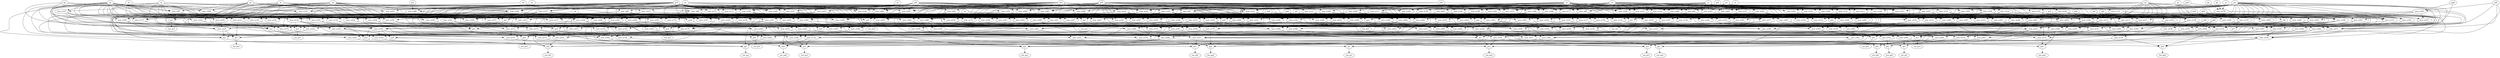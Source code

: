 digraph G {
    "new_n100_" -> "pa1";
    "new_n94_" -> "pa1";
    "new_n93_" -> "pa1";
    "new_n96_" -> "new_n93_";
    "new_n97_" -> "new_n93_";
    "new_n95_" -> "new_n93_";
    "new_n99_" -> "new_n93_";
    "new_n98_" -> "new_n93_";
    "new_n94_" -> "new_n93_";
    "pz" -> "new_n94_";
    "pk" -> "new_n94_";
    "pp" -> "new_n95_";
    "pf" -> "new_n95_";
    "pa" -> "new_n95_";
    "pd0" -> "new_n96_";
    "pt" -> "new_n96_";
    "pe0" -> "new_n96_";
    "pu" -> "new_n96_";
    "pc0" -> "new_n97_";
    "ps" -> "new_n97_";
    "pv" -> "new_n97_";
    "pd0" -> "new_n98_";
    "pe0" -> "new_n98_";
    "pa" -> "new_n98_";
    "ps" -> "new_n99_";
    "pt" -> "new_n99_";
    "pu" -> "new_n99_";
    "pv" -> "new_n99_";
    "new_n101_" -> "new_n100_";
    "new_n102_" -> "new_n100_";
    "pa" -> "new_n100_";
    "pe0" -> "new_n101_";
    "pd0" -> "new_n101_";
    "pu" -> "new_n102_";
    "pv" -> "new_n102_";
    "ps" -> "new_n102_";
    "pt" -> "new_n102_";
    "new_n159_" -> "pb2";
    "new_n118_" -> "pb2";
    "new_n152_" -> "pb2";
    "new_n104_" -> "pb2";
    "ph0" -> "new_n104_";
    "new_n110_" -> "new_n104_";
    "pn0" -> "new_n104_";
    "new_n116_" -> "new_n104_";
    "pf0" -> "new_n104_";
    "new_n105_" -> "new_n104_";
    "pf0" -> "new_n105_";
    "ph0" -> "new_n105_";
    "new_n110_" -> "new_n105_";
    "new_n106_" -> "new_n105_";
    "new_n114_" -> "new_n105_";
    "pn0" -> "new_n105_";
    "pq0" -> "new_n106_";
    "new_n108_" -> "new_n106_";
    "new_n109_" -> "new_n106_";
    "new_n107_" -> "new_n106_";
    "pm0" -> "new_n107_";
    "pp0" -> "new_n107_";
    "ps" -> "new_n108_";
    "pt" -> "new_n108_";
    "pu" -> "new_n108_";
    "pv" -> "new_n108_";
    "pw" -> "new_n108_";
    "pc0" -> "new_n109_";
    "pe0" -> "new_n109_";
    "pj" -> "new_n109_";
    "pd0" -> "new_n109_";
    "new_n111_" -> "new_n110_";
    "new_n112_" -> "new_n110_";
    "new_n113_" -> "new_n110_";
    "pw" -> "new_n110_";
    "pj" -> "new_n110_";
    "ps" -> "new_n111_";
    "pv" -> "new_n111_";
    "pt" -> "new_n112_";
    "pu" -> "new_n112_";
    "pc0" -> "new_n113_";
    "pd0" -> "new_n113_";
    "pe0" -> "new_n113_";
    "new_n108_" -> "new_n114_";
    "new_n115_" -> "new_n114_";
    "pc0" -> "new_n115_";
    "pd0" -> "new_n115_";
    "pe0" -> "new_n115_";
    "new_n117_" -> "new_n116_";
    "new_n107_" -> "new_n116_";
    "pq0" -> "new_n116_";
    "new_n108_" -> "new_n117_";
    "new_n109_" -> "new_n117_";
    "py1" -> "new_n118_";
    "new_n119_" -> "new_n118_";
    "new_n136_" -> "new_n118_";
    "new_n148_" -> "new_n118_";
    "new_n150_" -> "new_n118_";
    "new_n124_" -> "new_n119_";
    "new_n120_" -> "new_n119_";
    "new_n123_" -> "new_n120_";
    "new_n122_" -> "new_n120_";
    "pd" -> "new_n120_";
    "pc" -> "new_n120_";
    "pa" -> "new_n120_";
    "new_n121_" -> "new_n120_";
    "pd0" -> "new_n121_";
    "pc0" -> "new_n121_";
    "pe0" -> "new_n121_";
    "ps" -> "new_n122_";
    "pd0" -> "new_n122_";
    "pt" -> "new_n122_";
    "pv" -> "new_n122_";
    "pu" -> "new_n122_";
    "pe0" -> "new_n122_";
    "ps" -> "new_n123_";
    "pt" -> "new_n123_";
    "pu" -> "new_n123_";
    "pv" -> "new_n123_";
    "new_n125_" -> "new_n124_";
    "new_n126_" -> "new_n124_";
    "pd0" -> "new_n125_";
    "pe0" -> "new_n125_";
    "pc0" -> "new_n125_";
    "pb0" -> "new_n126_";
    "pv" -> "new_n126_";
    "pt" -> "new_n126_";
    "pu" -> "new_n126_";
    "ps" -> "new_n126_";
    "new_n128_" -> "py1";
    "pc0" -> "py1";
    "pa" -> "py1";
    "new_n134_" -> "py1";
    "new_n131_" -> "py1";
    "pl" -> "new_n128_";
    "new_n130_" -> "new_n128_";
    "new_n129_" -> "new_n128_";
    "pd0" -> "new_n128_";
    "pe0" -> "new_n128_";
    "ps" -> "new_n129_";
    "pv" -> "new_n129_";
    "pu" -> "new_n129_";
    "pt" -> "new_n129_";
    "pw" -> "new_n129_";
    "pt" -> "new_n130_";
    "pv" -> "new_n130_";
    "pa0" -> "new_n130_";
    "pu" -> "new_n130_";
    "ps" -> "new_n130_";
    "new_n130_" -> "new_n131_";
    "new_n133_" -> "new_n131_";
    "pl" -> "new_n131_";
    "pc0" -> "new_n131_";
    "pa" -> "new_n131_";
    "new_n132_" -> "new_n131_";
    "pd0" -> "new_n132_";
    "pe0" -> "new_n132_";
    "pu" -> "new_n133_";
    "pv" -> "new_n133_";
    "pt" -> "new_n133_";
    "pa0" -> "new_n133_";
    "ps" -> "new_n133_";
    "new_n121_" -> "new_n134_";
    "new_n133_" -> "new_n134_";
    "pa" -> "new_n134_";
    "pl" -> "new_n134_";
    "new_n126_" -> "new_n134_";
    "new_n135_" -> "new_n134_";
    "pe0" -> "new_n135_";
    "pa" -> "new_n135_";
    "pe" -> "new_n135_";
    "pd0" -> "new_n135_";
    "pc0" -> "new_n135_";
    "new_n126_" -> "new_n136_";
    "new_n115_" -> "new_n136_";
    "new_n147_" -> "new_n136_";
    "new_n137_" -> "new_n136_";
    "new_n140_" -> "new_n136_";
    "new_n143_" -> "new_n136_";
    "pa" -> "new_n137_";
    "new_n138_" -> "new_n137_";
    "new_n126_" -> "new_n137_";
    "new_n121_" -> "new_n137_";
    "new_n139_" -> "new_n137_";
    "pe0" -> "new_n138_";
    "pd0" -> "new_n138_";
    "pc0" -> "new_n138_";
    "ps" -> "new_n139_";
    "pt" -> "new_n139_";
    "pv" -> "new_n139_";
    "new_n142_" -> "new_n140_";
    "new_n125_" -> "new_n140_";
    "new_n94_" -> "new_n140_";
    "pa0" -> "new_n140_";
    "py" -> "new_n140_";
    "new_n141_" -> "new_n140_";
    "pu" -> "new_n141_";
    "pw" -> "new_n141_";
    "pt" -> "new_n141_";
    "pv" -> "new_n141_";
    "ps" -> "new_n141_";
    "pc0" -> "new_n142_";
    "ps" -> "new_n142_";
    "pd0" -> "new_n142_";
    "pt" -> "new_n142_";
    "pe0" -> "new_n142_";
    "pv" -> "new_n142_";
    "new_n146_" -> "new_n143_";
    "new_n145_" -> "new_n143_";
    "pe0" -> "new_n143_";
    "new_n115_" -> "new_n143_";
    "new_n144_" -> "new_n143_";
    "pw" -> "new_n144_";
    "ps" -> "new_n144_";
    "pu" -> "new_n144_";
    "pt" -> "new_n144_";
    "pv" -> "new_n144_";
    "pc0" -> "new_n145_";
    "pt" -> "new_n145_";
    "pd0" -> "new_n145_";
    "ps" -> "new_n145_";
    "pu" -> "new_n145_";
    "pv" -> "new_n145_";
    "pz" -> "new_n146_";
    "pa0" -> "new_n146_";
    "pl" -> "new_n146_";
    "pw" -> "new_n146_";
    "pf" -> "new_n147_";
    "pa" -> "new_n147_";
    "pd" -> "new_n148_";
    "pc" -> "new_n148_";
    "new_n125_" -> "new_n148_";
    "new_n149_" -> "new_n148_";
    "new_n121_" -> "new_n148_";
    "new_n129_" -> "new_n148_";
    "pr" -> "new_n149_";
    "pv" -> "new_n149_";
    "pt" -> "new_n149_";
    "pu" -> "new_n149_";
    "ps" -> "new_n149_";
    "pa0" -> "new_n149_";
    "new_n151_" -> "new_n150_";
    "new_n130_" -> "new_n150_";
    "pr" -> "new_n150_";
    "new_n141_" -> "new_n150_";
    "new_n133_" -> "new_n150_";
    "new_n115_" -> "new_n150_";
    "pc0" -> "new_n151_";
    "pe0" -> "new_n151_";
    "pd0" -> "new_n151_";
    "new_n158_" -> "new_n152_";
    "po0" -> "new_n152_";
    "new_n153_" -> "new_n152_";
    "new_n156_" -> "new_n152_";
    "new_n154_" -> "new_n152_";
    "new_n155_" -> "new_n152_";
    "pn0" -> "new_n153_";
    "pq0" -> "new_n153_";
    "new_n109_" -> "new_n153_";
    "new_n107_" -> "new_n153_";
    "new_n108_" -> "new_n153_";
    "new_n111_" -> "new_n154_";
    "new_n112_" -> "new_n154_";
    "new_n113_" -> "new_n154_";
    "pw" -> "new_n154_";
    "ph0" -> "new_n154_";
    "pj" -> "new_n154_";
    "new_n107_" -> "new_n155_";
    "new_n108_" -> "new_n155_";
    "new_n109_" -> "new_n155_";
    "new_n125_" -> "new_n156_";
    "new_n157_" -> "new_n156_";
    "pt" -> "new_n157_";
    "pu" -> "new_n157_";
    "ps" -> "new_n157_";
    "pv" -> "new_n157_";
    "ps0" -> "new_n158_";
    "pr0" -> "new_n158_";
    "new_n160_" -> "new_n159_";
    "new_n161_" -> "new_n159_";
    "pn0" -> "new_n160_";
    "po0" -> "new_n160_";
    "pq0" -> "new_n160_";
    "new_n107_" -> "new_n160_";
    "new_n108_" -> "new_n160_";
    "new_n109_" -> "new_n160_";
    "pr0" -> "new_n161_";
    "ps0" -> "new_n161_";
    "new_n163_" -> "pc2";
    "new_n178_" -> "pc2";
    "new_n188_" -> "pc2";
    "new_n197_" -> "pc2";
    "new_n203_" -> "pc2";
    "new_n211_" -> "pc2";
    "py1" -> "new_n163_";
    "new_n164_" -> "new_n163_";
    "new_n175_" -> "new_n163_";
    "new_n165_" -> "new_n164_";
    "new_n167_" -> "new_n164_";
    "pi2" -> "new_n164_";
    "new_n171_" -> "new_n164_";
    "new_n172_" -> "new_n164_";
    "new_n174_" -> "new_n164_";
    "new_n166_" -> "new_n165_";
    "new_n122_" -> "new_n165_";
    "pa" -> "new_n165_";
    "pd0" -> "new_n166_";
    "pc" -> "new_n166_";
    "pd" -> "new_n166_";
    "pc0" -> "new_n166_";
    "pe0" -> "new_n166_";
    "new_n97_" -> "new_n167_";
    "new_n95_" -> "new_n167_";
    "new_n96_" -> "new_n167_";
    "new_n99_" -> "new_n167_";
    "new_n98_" -> "new_n167_";
    "new_n168_" -> "new_n167_";
    "pl" -> "new_n168_";
    "pa0" -> "new_n168_";
    "pw" -> "new_n168_";
    "new_n95_" -> "pi2";
    "new_n113_" -> "pi2";
    "new_n170_" -> "pi2";
    "ps" -> "new_n170_";
    "pt" -> "new_n170_";
    "pu" -> "new_n170_";
    "pv" -> "new_n170_";
    "pw" -> "new_n170_";
    "pd" -> "new_n171_";
    "new_n151_" -> "new_n171_";
    "new_n123_" -> "new_n171_";
    "new_n147_" -> "new_n171_";
    "new_n97_" -> "new_n172_";
    "new_n95_" -> "new_n172_";
    "new_n96_" -> "new_n172_";
    "new_n99_" -> "new_n172_";
    "new_n98_" -> "new_n172_";
    "new_n173_" -> "new_n172_";
    "pa0" -> "new_n173_";
    "pl" -> "new_n173_";
    "pf" -> "new_n174_";
    "new_n129_" -> "new_n174_";
    "new_n149_" -> "new_n174_";
    "pc0" -> "new_n174_";
    "pa" -> "new_n174_";
    "new_n101_" -> "new_n174_";
    "new_n94_" -> "new_n175_";
    "pw" -> "new_n175_";
    "new_n100_" -> "new_n175_";
    "new_n93_" -> "new_n175_";
    "new_n176_" -> "new_n175_";
    "pc0" -> "new_n176_";
    "pe0" -> "new_n176_";
    "ps" -> "new_n176_";
    "pd0" -> "new_n176_";
    "new_n177_" -> "new_n176_";
    "pa" -> "new_n176_";
    "pr" -> "new_n177_";
    "pt" -> "new_n177_";
    "pv" -> "new_n177_";
    "pa0" -> "new_n177_";
    "pu" -> "new_n177_";
    "ps" -> "new_n177_";
    "new_n126_" -> "new_n178_";
    "new_n151_" -> "new_n178_";
    "new_n187_" -> "new_n178_";
    "new_n185_" -> "new_n178_";
    "new_n179_" -> "new_n178_";
    "new_n180_" -> "new_n179_";
    "new_n183_" -> "new_n179_";
    "new_n181_" -> "new_n180_";
    "new_n138_" -> "new_n180_";
    "new_n139_" -> "new_n180_";
    "py" -> "new_n180_";
    "pa0" -> "new_n180_";
    "new_n182_" -> "new_n180_";
    "ps" -> "new_n181_";
    "pt" -> "new_n181_";
    "pe0" -> "new_n181_";
    "pd0" -> "new_n181_";
    "pu" -> "new_n181_";
    "pv" -> "new_n181_";
    "pe0" -> "new_n182_";
    "pd0" -> "new_n182_";
    "pt" -> "new_n182_";
    "ps" -> "new_n182_";
    "pu" -> "new_n182_";
    "pv" -> "new_n182_";
    "new_n184_" -> "new_n183_";
    "pe0" -> "new_n183_";
    "new_n145_" -> "new_n183_";
    "new_n151_" -> "new_n183_";
    "new_n144_" -> "new_n183_";
    "pl" -> "new_n184_";
    "pz" -> "new_n184_";
    "pw" -> "new_n184_";
    "pc0" -> "new_n185_";
    "new_n186_" -> "new_n185_";
    "new_n101_" -> "new_n185_";
    "px" -> "new_n185_";
    "pa" -> "new_n185_";
    "ps" -> "new_n186_";
    "pt" -> "new_n186_";
    "pv" -> "new_n186_";
    "pu" -> "new_n186_";
    "pe0" -> "new_n187_";
    "new_n145_" -> "new_n187_";
    "pz" -> "new_n187_";
    "pl" -> "new_n187_";
    "new_n193_" -> "new_n188_";
    "new_n194_" -> "new_n188_";
    "new_n195_" -> "new_n188_";
    "new_n196_" -> "new_n188_";
    "new_n189_" -> "new_n188_";
    "new_n192_" -> "new_n189_";
    "px" -> "new_n189_";
    "new_n132_" -> "new_n189_";
    "new_n122_" -> "new_n189_";
    "py" -> "new_n189_";
    "new_n190_" -> "new_n189_";
    "new_n191_" -> "new_n190_";
    "new_n129_" -> "new_n190_";
    "pc0" -> "new_n190_";
    "pd0" -> "new_n191_";
    "pe0" -> "new_n191_";
    "ps" -> "new_n192_";
    "pt" -> "new_n192_";
    "pu" -> "new_n192_";
    "pv" -> "new_n192_";
    "pd" -> "new_n193_";
    "new_n123_" -> "new_n193_";
    "pa" -> "new_n193_";
    "pc" -> "new_n193_";
    "new_n121_" -> "new_n193_";
    "new_n107_" -> "new_n194_";
    "new_n108_" -> "new_n194_";
    "new_n109_" -> "new_n194_";
    "pn0" -> "new_n194_";
    "pq0" -> "new_n194_";
    "new_n115_" -> "new_n195_";
    "new_n126_" -> "new_n195_";
    "pf" -> "new_n195_";
    "pj" -> "new_n196_";
    "new_n113_" -> "new_n196_";
    "new_n108_" -> "new_n196_";
    "pq1" -> "new_n197_";
    "new_n200_" -> "new_n197_";
    "new_n202_" -> "new_n197_";
    "new_n199_" -> "new_n197_";
    "pe0" -> "pq1";
    "new_n145_" -> "pq1";
    "new_n181_" -> "pq1";
    "pa0" -> "pq1";
    "pc0" -> "new_n199_";
    "new_n177_" -> "new_n199_";
    "pw" -> "new_n199_";
    "new_n94_" -> "new_n199_";
    "new_n102_" -> "new_n199_";
    "new_n132_" -> "new_n199_";
    "pd0" -> "new_n200_";
    "pe0" -> "new_n200_";
    "pd" -> "new_n200_";
    "new_n201_" -> "new_n200_";
    "pv" -> "new_n201_";
    "ps" -> "new_n201_";
    "pt" -> "new_n201_";
    "pu" -> "new_n201_";
    "pb0" -> "new_n201_";
    "new_n132_" -> "new_n202_";
    "new_n201_" -> "new_n202_";
    "new_n204_" -> "new_n203_";
    "new_n205_" -> "new_n203_";
    "new_n209_" -> "new_n203_";
    "new_n210_" -> "new_n203_";
    "new_n206_" -> "new_n203_";
    "new_n208_" -> "new_n203_";
    "pd" -> "new_n204_";
    "pc" -> "new_n204_";
    "new_n129_" -> "new_n204_";
    "new_n121_" -> "new_n204_";
    "new_n98_" -> "new_n205_";
    "new_n99_" -> "new_n205_";
    "py" -> "new_n205_";
    "new_n139_" -> "new_n206_";
    "new_n157_" -> "new_n206_";
    "new_n207_" -> "new_n206_";
    "pc0" -> "new_n206_";
    "new_n132_" -> "new_n206_";
    "pa" -> "new_n206_";
    "ps" -> "new_n207_";
    "pt" -> "new_n207_";
    "pu" -> "new_n207_";
    "pv" -> "new_n207_";
    "new_n138_" -> "new_n208_";
    "pe" -> "new_n208_";
    "new_n123_" -> "new_n208_";
    "new_n166_" -> "new_n208_";
    "new_n121_" -> "new_n208_";
    "new_n126_" -> "new_n208_";
    "new_n121_" -> "new_n209_";
    "new_n186_" -> "new_n209_";
    "pd" -> "new_n209_";
    "new_n122_" -> "new_n209_";
    "new_n166_" -> "new_n209_";
    "pg" -> "new_n209_";
    "new_n149_" -> "new_n210_";
    "new_n113_" -> "new_n210_";
    "new_n217_" -> "new_n211_";
    "new_n215_" -> "new_n211_";
    "new_n212_" -> "new_n211_";
    "new_n122_" -> "new_n212_";
    "new_n214_" -> "new_n212_";
    "new_n213_" -> "new_n212_";
    "new_n132_" -> "new_n212_";
    "pc0" -> "new_n212_";
    "px" -> "new_n212_";
    "pw" -> "new_n213_";
    "pb0" -> "new_n213_";
    "pv" -> "new_n213_";
    "ps" -> "new_n213_";
    "pt" -> "new_n213_";
    "pu" -> "new_n213_";
    "ps" -> "new_n214_";
    "pu" -> "new_n214_";
    "pv" -> "new_n214_";
    "pt" -> "new_n214_";
    "px" -> "new_n215_";
    "pw" -> "new_n215_";
    "new_n113_" -> "new_n215_";
    "new_n111_" -> "new_n215_";
    "new_n216_" -> "new_n215_";
    "pb" -> "new_n215_";
    "pu" -> "new_n216_";
    "pt" -> "new_n216_";
    "new_n132_" -> "new_n217_";
    "new_n214_" -> "new_n217_";
    "pw" -> "new_n217_";
    "new_n193_" -> "pc1";
    "new_n185_" -> "pc1";
    "new_n219_" -> "pc1";
    "pd0" -> "new_n219_";
    "pe0" -> "new_n219_";
    "new_n201_" -> "new_n219_";
    "pa" -> "new_n219_";
    "pd" -> "new_n219_";
    "new_n202_" -> "pa2";
    "new_n219_" -> "pa2";
    "new_n221_" -> "pa2";
    "new_n222_" -> "pa2";
    "new_n191_" -> "new_n221_";
    "new_n126_" -> "new_n221_";
    "pc0" -> "new_n221_";
    "new_n138_" -> "new_n222_";
    "pe" -> "new_n222_";
    "new_n115_" -> "new_n222_";
    "pf" -> "new_n222_";
    "new_n126_" -> "new_n222_";
    "pl" -> "pb1";
    "new_n93_" -> "pb1";
    "new_n224_" -> "pb1";
    "new_n131_" -> "pb1";
    "new_n225_" -> "pb1";
    "new_n165_" -> "new_n224_";
    "new_n167_" -> "new_n224_";
    "pi2" -> "new_n224_";
    "new_n171_" -> "new_n224_";
    "pl" -> "new_n225_";
    "pz" -> "new_n225_";
    "pk" -> "new_n225_";
    "pw" -> "new_n225_";
    "new_n226_" -> "new_n225_";
    "new_n100_" -> "new_n225_";
    "pe" -> "new_n226_";
    "new_n126_" -> "new_n226_";
    "new_n129_" -> "new_n226_";
    "pa" -> "new_n226_";
    "pc0" -> "new_n226_";
    "new_n101_" -> "new_n226_";
    "new_n158_" -> "pe1";
    "new_n160_" -> "pe1";
    "new_n228_" -> "pe1";
    "new_n215_" -> "pe1";
    "new_n236_" -> "pe1";
    "new_n231_" -> "pe1";
    "new_n124_" -> "new_n228_";
    "pq1" -> "new_n228_";
    "new_n150_" -> "new_n228_";
    "new_n180_" -> "new_n228_";
    "new_n183_" -> "new_n228_";
    "new_n229_" -> "new_n228_";
    "pt" -> "new_n229_";
    "new_n230_" -> "new_n229_";
    "new_n138_" -> "new_n229_";
    "new_n201_" -> "new_n229_";
    "new_n132_" -> "new_n229_";
    "ps" -> "new_n230_";
    "pv" -> "new_n230_";
    "new_n232_" -> "new_n231_";
    "new_n233_" -> "new_n231_";
    "new_n143_" -> "new_n231_";
    "new_n234_" -> "new_n231_";
    "pz" -> "new_n232_";
    "pa0" -> "new_n232_";
    "pe0" -> "new_n232_";
    "new_n145_" -> "new_n232_";
    "pl" -> "new_n232_";
    "new_n99_" -> "new_n233_";
    "new_n191_" -> "new_n233_";
    "pt" -> "new_n234_";
    "new_n235_" -> "new_n234_";
    "pc0" -> "new_n234_";
    "pe0" -> "new_n234_";
    "new_n111_" -> "new_n234_";
    "pd0" -> "new_n234_";
    "px" -> "new_n235_";
    "pw" -> "new_n235_";
    "pu" -> "new_n235_";
    "pt" -> "new_n235_";
    "pd" -> "new_n236_";
    "new_n201_" -> "new_n236_";
    "new_n149_" -> "new_n236_";
    "pc0" -> "new_n236_";
    "pe0" -> "new_n236_";
    "pd0" -> "new_n236_";
    "pa0" -> "pf2";
    "new_n253_" -> "pf2";
    "pa" -> "pf2";
    "new_n238_" -> "pf2";
    "new_n242_" -> "pf2";
    "new_n248_" -> "pf2";
    "pd" -> "new_n238_";
    "new_n123_" -> "new_n238_";
    "new_n151_" -> "new_n238_";
    "new_n241_" -> "new_n238_";
    "new_n239_" -> "new_n238_";
    "pf" -> "new_n238_";
    "new_n96_" -> "new_n239_";
    "new_n97_" -> "new_n239_";
    "new_n240_" -> "new_n239_";
    "pp" -> "new_n239_";
    "new_n132_" -> "new_n240_";
    "new_n111_" -> "new_n240_";
    "pu" -> "new_n240_";
    "pw" -> "new_n240_";
    "new_n115_" -> "new_n241_";
    "new_n126_" -> "new_n241_";
    "new_n101_" -> "new_n241_";
    "new_n129_" -> "new_n241_";
    "pd" -> "new_n242_";
    "pc" -> "new_n242_";
    "new_n122_" -> "new_n242_";
    "new_n247_" -> "new_n242_";
    "new_n243_" -> "new_n242_";
    "pc0" -> "new_n242_";
    "new_n123_" -> "new_n243_";
    "new_n166_" -> "new_n243_";
    "new_n246_" -> "new_n243_";
    "new_n244_" -> "new_n243_";
    "new_n245_" -> "new_n243_";
    "pc0" -> "new_n244_";
    "new_n186_" -> "new_n244_";
    "new_n101_" -> "new_n244_";
    "px" -> "new_n244_";
    "pd0" -> "new_n245_";
    "new_n201_" -> "new_n245_";
    "pd" -> "new_n245_";
    "new_n96_" -> "new_n246_";
    "new_n111_" -> "new_n246_";
    "pw" -> "new_n246_";
    "pz" -> "new_n246_";
    "new_n101_" -> "new_n246_";
    "new_n102_" -> "new_n246_";
    "new_n129_" -> "new_n247_";
    "new_n101_" -> "new_n247_";
    "new_n132_" -> "new_n247_";
    "new_n139_" -> "new_n247_";
    "new_n135_" -> "new_n248_";
    "new_n126_" -> "new_n248_";
    "new_n252_" -> "new_n248_";
    "new_n249_" -> "new_n248_";
    "pc0" -> "new_n249_";
    "pa" -> "new_n249_";
    "new_n132_" -> "new_n249_";
    "new_n157_" -> "new_n249_";
    "pu0" -> "new_n249_";
    "new_n251_" -> "pu0";
    "new_n111_" -> "pu0";
    "new_n207_" -> "pu0";
    "pa" -> "pu0";
    "py" -> "pu0";
    "new_n132_" -> "pu0";
    "pt" -> "new_n251_";
    "pu" -> "new_n251_";
    "new_n113_" -> "new_n252_";
    "new_n101_" -> "new_n252_";
    "ps" -> "new_n252_";
    "pb" -> "new_n252_";
    "pv" -> "new_n252_";
    "new_n235_" -> "new_n252_";
    "new_n151_" -> "new_n253_";
    "new_n121_" -> "new_n253_";
    "new_n102_" -> "new_n253_";
    "new_n254_" -> "new_n253_";
    "new_n255_" -> "new_n254_";
    "new_n151_" -> "new_n254_";
    "new_n132_" -> "new_n254_";
    "pv" -> "new_n254_";
    "ps" -> "new_n254_";
    "new_n251_" -> "new_n254_";
    "pc0" -> "new_n255_";
    "pl" -> "new_n255_";
    "new_n159_" -> "pd1";
    "new_n267_" -> "pd1";
    "new_n257_" -> "pd1";
    "new_n228_" -> "pd1";
    "new_n266_" -> "new_n257_";
    "new_n233_" -> "new_n257_";
    "pa0" -> "new_n257_";
    "new_n258_" -> "new_n257_";
    "new_n264_" -> "new_n257_";
    "new_n105_" -> "new_n257_";
    "new_n259_" -> "new_n258_";
    "new_n260_" -> "new_n258_";
    "new_n262_" -> "new_n258_";
    "new_n101_" -> "new_n259_";
    "new_n230_" -> "new_n259_";
    "new_n235_" -> "new_n259_";
    "pb" -> "new_n259_";
    "pa0" -> "new_n260_";
    "new_n130_" -> "new_n260_";
    "new_n261_" -> "new_n260_";
    "new_n102_" -> "new_n260_";
    "new_n138_" -> "new_n260_";
    "pz" -> "new_n261_";
    "pw" -> "new_n261_";
    "pd0" -> "new_n261_";
    "pe0" -> "new_n261_";
    "pe0" -> "new_n262_";
    "new_n145_" -> "new_n262_";
    "pz" -> "new_n262_";
    "pl" -> "new_n262_";
    "new_n177_" -> "new_n262_";
    "new_n263_" -> "new_n262_";
    "pc0" -> "new_n263_";
    "ps" -> "new_n263_";
    "pd0" -> "new_n263_";
    "pe0" -> "new_n263_";
    "pp0" -> "new_n264_";
    "pm0" -> "new_n264_";
    "new_n117_" -> "new_n264_";
    "new_n221_" -> "new_n264_";
    "new_n190_" -> "new_n264_";
    "new_n265_" -> "new_n264_";
    "new_n111_" -> "new_n265_";
    "new_n216_" -> "new_n265_";
    "new_n113_" -> "new_n265_";
    "px" -> "new_n265_";
    "pb" -> "new_n265_";
    "new_n145_" -> "new_n266_";
    "pe0" -> "new_n266_";
    "pm0" -> "new_n267_";
    "new_n117_" -> "new_n267_";
    "new_n196_" -> "new_n267_";
    "new_n268_" -> "new_n267_";
    "new_n116_" -> "new_n267_";
    "new_n111_" -> "new_n268_";
    "new_n216_" -> "new_n268_";
    "new_n113_" -> "new_n268_";
    "pw" -> "new_n268_";
    "pb" -> "new_n268_";
    "pq1" -> "pg2";
    "new_n179_" -> "pg2";
    "new_n258_" -> "pg2";
    "new_n270_" -> "pg2";
    "new_n229_" -> "pg2";
    "pc0" -> "new_n270_";
    "new_n129_" -> "new_n270_";
    "new_n101_" -> "new_n270_";
    "pf" -> "new_n270_";
    "new_n271_" -> "new_n270_";
    "pd" -> "new_n271_";
    "new_n121_" -> "new_n271_";
    "pc" -> "new_n271_";
    "new_n129_" -> "new_n271_";
    "new_n272_" -> "new_n271_";
    "new_n215_" -> "new_n271_";
    "new_n138_" -> "new_n272_";
    "new_n126_" -> "new_n272_";
    "pe" -> "new_n272_";
    "new_n186_" -> "new_n272_";
    "new_n115_" -> "new_n272_";
    "px1" -> "pd2";
    "new_n274_" -> "pd2";
    "new_n178_" -> "pd2";
    "new_n280_" -> "pd2";
    "new_n281_" -> "pd2";
    "new_n275_" -> "new_n274_";
    "new_n276_" -> "new_n274_";
    "new_n174_" -> "new_n274_";
    "new_n236_" -> "new_n274_";
    "pl" -> "new_n275_";
    "pz" -> "new_n275_";
    "new_n266_" -> "new_n275_";
    "new_n171_" -> "new_n275_";
    "new_n219_" -> "new_n275_";
    "new_n278_" -> "new_n276_";
    "new_n277_" -> "new_n276_";
    "pq1" -> "new_n276_";
    "new_n156_" -> "new_n276_";
    "new_n124_" -> "new_n276_";
    "new_n251_" -> "new_n277_";
    "pc0" -> "new_n277_";
    "ps" -> "new_n277_";
    "pv" -> "new_n277_";
    "ph" -> "new_n278_";
    "pi" -> "new_n278_";
    "pq" -> "new_n278_";
    "new_n100_" -> "px1";
    "new_n94_" -> "px1";
    "pl" -> "px1";
    "new_n176_" -> "px1";
    "new_n225_" -> "px1";
    "po0" -> "new_n280_";
    "new_n153_" -> "new_n280_";
    "new_n154_" -> "new_n280_";
    "pf" -> "new_n281_";
    "pp" -> "new_n281_";
    "new_n282_" -> "new_n281_";
    "new_n194_" -> "new_n281_";
    "new_n283_" -> "new_n281_";
    "new_n140_" -> "new_n281_";
    "new_n113_" -> "new_n282_";
    "new_n170_" -> "new_n282_";
    "new_n96_" -> "new_n282_";
    "new_n97_" -> "new_n282_";
    "new_n278_" -> "new_n283_";
    "new_n125_" -> "new_n283_";
    "new_n170_" -> "new_n283_";
    "new_n286_" -> "new_n283_";
    "new_n285_" -> "new_n283_";
    "new_n284_" -> "new_n283_";
    "pb0" -> "new_n284_";
    "pc0" -> "new_n284_";
    "pd0" -> "new_n284_";
    "pe0" -> "new_n284_";
    "po" -> "new_n284_";
    "px" -> "new_n285_";
    "pn" -> "new_n285_";
    "pt" -> "new_n285_";
    "ps" -> "new_n285_";
    "pu" -> "new_n285_";
    "pv" -> "new_n285_";
    "pm" -> "new_n286_";
    "pn" -> "new_n286_";
    "pv" -> "new_n286_";
    "new_n221_" -> "pg1";
    "new_n294_" -> "pg1";
    "new_n297_" -> "pg1";
    "new_n211_" -> "pg1";
    "new_n295_" -> "pg1";
    "new_n288_" -> "pg1";
    "new_n116_" -> "new_n288_";
    "new_n210_" -> "new_n288_";
    "new_n289_" -> "new_n288_";
    "new_n290_" -> "new_n288_";
    "new_n148_" -> "new_n288_";
    "new_n105_" -> "new_n288_";
    "new_n161_" -> "new_n289_";
    "new_n160_" -> "new_n289_";
    "new_n259_" -> "new_n289_";
    "new_n190_" -> "new_n289_";
    "new_n262_" -> "new_n289_";
    "new_n260_" -> "new_n289_";
    "new_n200_" -> "new_n290_";
    "new_n291_" -> "new_n290_";
    "new_n292_" -> "new_n290_";
    "new_n293_" -> "new_n290_";
    "new_n199_" -> "new_n290_";
    "px" -> "new_n291_";
    "pa0" -> "new_n291_";
    "new_n113_" -> "new_n291_";
    "pt" -> "new_n291_";
    "pu" -> "new_n291_";
    "new_n230_" -> "new_n291_";
    "pv" -> "new_n292_";
    "ps" -> "new_n292_";
    "pe0" -> "new_n292_";
    "new_n251_" -> "new_n292_";
    "pw" -> "new_n292_";
    "pb0" -> "new_n293_";
    "pc0" -> "new_n293_";
    "pd0" -> "new_n293_";
    "pe0" -> "new_n293_";
    "po" -> "new_n293_";
    "new_n284_" -> "new_n294_";
    "pv" -> "new_n294_";
    "pn" -> "new_n294_";
    "pa0" -> "new_n295_";
    "new_n191_" -> "new_n295_";
    "new_n207_" -> "new_n295_";
    "new_n94_" -> "new_n295_";
    "new_n296_" -> "new_n295_";
    "pu" -> "new_n296_";
    "pt" -> "new_n296_";
    "pe0" -> "new_n296_";
    "ps" -> "new_n296_";
    "pv" -> "new_n296_";
    "pv" -> "new_n297_";
    "ps" -> "new_n297_";
    "pe0" -> "new_n297_";
    "new_n251_" -> "new_n297_";
    "px" -> "new_n297_";
    "pf1" -> "pe2";
    "pz0" -> "pe2";
    "new_n104_" -> "pe2";
    "new_n299_" -> "pe2";
    "new_n325_" -> "pe2";
    "new_n334_" -> "pe2";
    "new_n152_" -> "new_n299_";
    "new_n211_" -> "new_n299_";
    "new_n300_" -> "new_n299_";
    "new_n305_" -> "new_n299_";
    "new_n314_" -> "new_n299_";
    "new_n316_" -> "new_n299_";
    "pi0" -> "new_n300_";
    "pj0" -> "new_n300_";
    "pk0" -> "new_n300_";
    "pl0" -> "new_n300_";
    "new_n301_" -> "new_n300_";
    "new_n304_" -> "new_n300_";
    "ph0" -> "new_n301_";
    "new_n302_" -> "new_n301_";
    "new_n303_" -> "new_n301_";
    "new_n192_" -> "new_n301_";
    "pf0" -> "new_n302_";
    "pg0" -> "new_n302_";
    "pe0" -> "new_n303_";
    "pd0" -> "new_n303_";
    "px" -> "new_n303_";
    "new_n157_" -> "new_n304_";
    "new_n121_" -> "new_n304_";
    "new_n313_" -> "new_n305_";
    "new_n307_" -> "new_n305_";
    "new_n310_" -> "new_n305_";
    "new_n306_" -> "new_n305_";
    "new_n312_" -> "new_n305_";
    "new_n311_" -> "new_n305_";
    "pv" -> "new_n306_";
    "new_n112_" -> "new_n306_";
    "ps" -> "new_n306_";
    "pe0" -> "new_n306_";
    "new_n94_" -> "new_n306_";
    "new_n308_" -> "new_n307_";
    "new_n97_" -> "new_n307_";
    "new_n96_" -> "new_n307_";
    "new_n142_" -> "new_n307_";
    "new_n99_" -> "new_n307_";
    "new_n309_" -> "new_n307_";
    "pa" -> "new_n308_";
    "pp" -> "new_n308_";
    "pf" -> "new_n308_";
    "pu" -> "new_n309_";
    "pt" -> "new_n309_";
    "pv" -> "new_n309_";
    "ps" -> "new_n309_";
    "pe0" -> "new_n309_";
    "new_n192_" -> "new_n310_";
    "new_n302_" -> "new_n310_";
    "new_n303_" -> "new_n310_";
    "ph0" -> "new_n310_";
    "pc0" -> "new_n311_";
    "pe0" -> "new_n311_";
    "pw" -> "new_n311_";
    "new_n303_" -> "new_n311_";
    "new_n302_" -> "new_n311_";
    "new_n192_" -> "new_n311_";
    "new_n101_" -> "new_n312_";
    "new_n186_" -> "new_n312_";
    "py" -> "new_n312_";
    "pw" -> "new_n312_";
    "new_n296_" -> "new_n312_";
    "pk" -> "new_n313_";
    "pz" -> "new_n313_";
    "pd" -> "new_n314_";
    "pc" -> "new_n314_";
    "new_n121_" -> "new_n314_";
    "new_n129_" -> "new_n314_";
    "new_n315_" -> "new_n314_";
    "pg" -> "new_n314_";
    "new_n121_" -> "new_n315_";
    "new_n186_" -> "new_n315_";
    "pd" -> "new_n315_";
    "new_n122_" -> "new_n315_";
    "new_n166_" -> "new_n315_";
    "new_n297_" -> "new_n316_";
    "pk2" -> "new_n316_";
    "new_n318_" -> "new_n316_";
    "new_n319_" -> "new_n316_";
    "py" -> "pk2";
    "pw" -> "pk2";
    "new_n122_" -> "pk2";
    "new_n192_" -> "new_n318_";
    "px" -> "new_n318_";
    "new_n102_" -> "new_n318_";
    "new_n313_" -> "new_n318_";
    "new_n132_" -> "new_n318_";
    "new_n126_" -> "new_n319_";
    "new_n201_" -> "new_n319_";
    "new_n151_" -> "new_n319_";
    "new_n196_" -> "pf1";
    "new_n231_" -> "pf1";
    "new_n289_" -> "pf1";
    "new_n321_" -> "pf1";
    "new_n322_" -> "pf1";
    "new_n228_" -> "pf1";
    "pr0" -> "new_n321_";
    "ps0" -> "new_n321_";
    "new_n160_" -> "new_n321_";
    "new_n295_" -> "new_n321_";
    "new_n221_" -> "new_n322_";
    "new_n236_" -> "new_n322_";
    "py1" -> "pz0";
    "new_n164_" -> "pz0";
    "new_n175_" -> "pz0";
    "new_n324_" -> "pz0";
    "new_n126_" -> "new_n324_";
    "new_n115_" -> "new_n324_";
    "new_n147_" -> "new_n324_";
    "new_n193_" -> "new_n324_";
    "new_n185_" -> "new_n324_";
    "new_n219_" -> "new_n324_";
    "ph2" -> "new_n325_";
    "new_n281_" -> "new_n325_";
    "new_n329_" -> "new_n325_";
    "new_n195_" -> "ph2";
    "new_n327_" -> "ph2";
    "new_n328_" -> "ph2";
    "new_n313_" -> "new_n327_";
    "new_n97_" -> "new_n327_";
    "new_n96_" -> "new_n327_";
    "new_n170_" -> "new_n327_";
    "new_n113_" -> "new_n327_";
    "pf" -> "new_n327_";
    "pd" -> "new_n328_";
    "new_n129_" -> "new_n328_";
    "pf" -> "new_n328_";
    "new_n123_" -> "new_n328_";
    "pc0" -> "new_n328_";
    "new_n101_" -> "new_n328_";
    "pk0" -> "new_n329_";
    "pl0" -> "new_n329_";
    "new_n330_" -> "new_n329_";
    "new_n333_" -> "new_n329_";
    "new_n170_" -> "new_n329_";
    "new_n331_" -> "new_n329_";
    "ph0" -> "new_n330_";
    "pi0" -> "new_n330_";
    "pj0" -> "new_n330_";
    "new_n192_" -> "new_n330_";
    "new_n302_" -> "new_n330_";
    "new_n303_" -> "new_n330_";
    "pa0" -> "new_n331_";
    "new_n122_" -> "new_n331_";
    "new_n332_" -> "new_n331_";
    "pt" -> "new_n332_";
    "pu" -> "new_n332_";
    "pv" -> "new_n332_";
    "ps" -> "new_n332_";
    "pe0" -> "new_n332_";
    "pw" -> "new_n332_";
    "new_n125_" -> "new_n333_";
    "new_n278_" -> "new_n333_";
    "pe0" -> "new_n334_";
    "pa0" -> "new_n334_";
    "new_n207_" -> "new_n334_";
    "new_n277_" -> "new_n334_";
    "new_n335_" -> "new_n334_";
    "new_n203_" -> "new_n334_";
    "new_n291_" -> "new_n335_";
    "new_n292_" -> "new_n335_";
    "new_n293_" -> "new_n335_";
    "new_n199_" -> "new_n335_";
    "new_n346_" -> "pi1";
    "new_n344_" -> "pi1";
    "new_n258_" -> "pi1";
    "new_n337_" -> "pi1";
    "new_n314_" -> "pi1";
    "new_n347_" -> "pi1";
    "new_n339_" -> "new_n337_";
    "new_n338_" -> "new_n337_";
    "new_n189_" -> "new_n337_";
    "new_n340_" -> "new_n337_";
    "new_n342_" -> "new_n337_";
    "new_n343_" -> "new_n337_";
    "new_n150_" -> "new_n338_";
    "new_n180_" -> "new_n338_";
    "new_n183_" -> "new_n338_";
    "pk0" -> "new_n339_";
    "new_n330_" -> "new_n339_";
    "pl0" -> "new_n339_";
    "new_n158_" -> "new_n340_";
    "new_n160_" -> "new_n340_";
    "new_n217_" -> "new_n340_";
    "new_n341_" -> "new_n340_";
    "new_n215_" -> "new_n340_";
    "new_n192_" -> "new_n341_";
    "pw" -> "new_n341_";
    "new_n149_" -> "new_n341_";
    "pd0" -> "new_n341_";
    "pc0" -> "new_n341_";
    "pe0" -> "new_n341_";
    "new_n294_" -> "new_n342_";
    "new_n293_" -> "new_n342_";
    "pt" -> "new_n343_";
    "new_n230_" -> "new_n343_";
    "new_n138_" -> "new_n343_";
    "new_n201_" -> "new_n343_";
    "new_n151_" -> "new_n343_";
    "pa2" -> "new_n344_";
    "pq1" -> "new_n344_";
    "new_n345_" -> "new_n344_";
    "new_n119_" -> "new_n344_";
    "new_n328_" -> "new_n344_";
    "pc0" -> "new_n345_";
    "new_n157_" -> "new_n345_";
    "new_n98_" -> "new_n345_";
    "pi0" -> "new_n346_";
    "new_n301_" -> "new_n346_";
    "pj0" -> "new_n346_";
    "new_n301_" -> "new_n347_";
    "pi0" -> "new_n347_";
    "new_n348_" -> "new_n347_";
    "new_n302_" -> "new_n347_";
    "new_n156_" -> "new_n347_";
    "new_n192_" -> "new_n348_";
    "new_n303_" -> "new_n348_";
    "new_n257_" -> "ph1";
    "new_n280_" -> "ph1";
    "new_n350_" -> "ph1";
    "new_n148_" -> "ph1";
    "pc0" -> "new_n350_";
    "new_n139_" -> "new_n350_";
    "new_n191_" -> "new_n350_";
    "new_n200_" -> "new_n350_";
    "new_n351_" -> "new_n350_";
    "new_n296_" -> "new_n351_";
    "pa0" -> "new_n351_";
    "new_n115_" -> "new_n351_";
    "new_n170_" -> "new_n351_";
    "new_n337_" -> "pk1";
    "new_n353_" -> "pk1";
    "new_n321_" -> "pk1";
    "new_n355_" -> "new_n353_";
    "new_n231_" -> "new_n353_";
    "new_n354_" -> "new_n353_";
    "new_n280_" -> "new_n353_";
    "new_n356_" -> "new_n353_";
    "new_n359_" -> "new_n353_";
    "new_n260_" -> "new_n354_";
    "new_n262_" -> "new_n354_";
    "new_n330_" -> "new_n355_";
    "pk0" -> "new_n355_";
    "pa0" -> "new_n356_";
    "new_n181_" -> "new_n356_";
    "new_n202_" -> "new_n356_";
    "new_n221_" -> "new_n356_";
    "new_n357_" -> "new_n356_";
    "new_n157_" -> "new_n357_";
    "new_n121_" -> "new_n357_";
    "new_n151_" -> "new_n357_";
    "new_n126_" -> "new_n357_";
    "new_n358_" -> "new_n357_";
    "pt" -> "new_n358_";
    "pv" -> "new_n358_";
    "pu" -> "new_n358_";
    "pe0" -> "new_n358_";
    "ps" -> "new_n358_";
    "pw" -> "new_n358_";
    "new_n360_" -> "new_n359_";
    "new_n361_" -> "new_n359_";
    "px" -> "new_n359_";
    "new_n148_" -> "new_n359_";
    "new_n113_" -> "new_n360_";
    "new_n230_" -> "new_n360_";
    "pt" -> "new_n360_";
    "pu" -> "new_n360_";
    "pv" -> "new_n361_";
    "ps" -> "new_n361_";
    "pe0" -> "new_n361_";
    "new_n251_" -> "new_n361_";
    "pu1" -> "pj1";
    "new_n221_" -> "pj1";
    "new_n294_" -> "pj1";
    "new_n288_" -> "pj1";
    "new_n364_" -> "pj1";
    "new_n219_" -> "pu1";
    "new_n120_" -> "pu1";
    "new_n314_" -> "pu1";
    "new_n222_" -> "pu1";
    "new_n328_" -> "pu1";
    "pq1" -> "new_n364_";
    "new_n366_" -> "new_n364_";
    "new_n365_" -> "new_n364_";
    "new_n319_" -> "new_n364_";
    "new_n126_" -> "new_n365_";
    "new_n113_" -> "new_n365_";
    "new_n155_" -> "new_n365_";
    "new_n196_" -> "new_n365_";
    "py" -> "new_n366_";
    "new_n186_" -> "new_n366_";
    "new_n101_" -> "new_n366_";
    "pl2" -> "new_n366_";
    "new_n124_" -> "new_n366_";
    "new_n122_" -> "pl2";
    "pw" -> "pl2";
    "new_n369_" -> "pm1";
    "new_n370_" -> "pm1";
    "new_n340_" -> "pm1";
    "new_n338_" -> "new_n369_";
    "new_n343_" -> "new_n369_";
    "new_n346_" -> "new_n370_";
    "new_n197_" -> "new_n370_";
    "new_n359_" -> "new_n370_";
    "new_n366_" -> "new_n370_";
    "new_n371_" -> "new_n370_";
    "new_n212_" -> "new_n370_";
    "pg0" -> "new_n371_";
    "ph0" -> "new_n371_";
    "pf0" -> "new_n371_";
    "new_n348_" -> "new_n371_";
    "new_n372_" -> "new_n371_";
    "new_n345_" -> "new_n371_";
    "new_n101_" -> "new_n372_";
    "new_n216_" -> "new_n372_";
    "new_n230_" -> "new_n372_";
    "px" -> "new_n372_";
    "pb" -> "new_n372_";
    "new_n369_" -> "pl1";
    "new_n374_" -> "pl1";
    "new_n211_" -> "pl1";
    "new_n290_" -> "pl1";
    "new_n300_" -> "pl1";
    "py" -> "new_n374_";
    "new_n122_" -> "new_n374_";
    "new_n345_" -> "new_n374_";
    "new_n375_" -> "new_n374_";
    "new_n202_" -> "new_n375_";
    "new_n259_" -> "new_n375_";
    "new_n294_" -> "new_n375_";
    "new_n306_" -> "new_n375_";
    "new_n130_" -> "po1";
    "new_n138_" -> "po1";
    "new_n177_" -> "pn1";
    "new_n263_" -> "pn1";
    "new_n288_" -> "pp1";
    "new_n299_" -> "pp1";
    "new_n379_" -> "pp1";
    "new_n344_" -> "pp1";
    "new_n338_" -> "pp1";
    "new_n196_" -> "new_n379_";
    "new_n321_" -> "new_n379_";
    "new_n231_" -> "new_n379_";
    "new_n313_" -> "ps1";
    "new_n307_" -> "ps1";
    "new_n306_" -> "ps1";
    "new_n381_" -> "ps1";
    "new_n212_" -> "ps1";
    "new_n291_" -> "new_n381_";
    "new_n292_" -> "new_n381_";
    "new_n199_" -> "new_n381_";
    "new_n382_" -> "new_n381_";
    "new_n383_" -> "new_n381_";
    "new_n297_" -> "new_n382_";
    "pk2" -> "new_n382_";
    "new_n318_" -> "new_n382_";
    "new_n210_" -> "new_n383_";
    "new_n217_" -> "new_n383_";
    "new_n294_" -> "new_n383_";
    "new_n331_" -> "new_n383_";
    "py" -> "pt0";
    "new_n142_" -> "pt0";
    "pw0" -> "pt0";
    "new_n249_" -> "pt0";
    "pa0" -> "pw0";
    "new_n94_" -> "pw0";
    "new_n142_" -> "pw0";
    "new_n122_" -> "pt1";
    "px" -> "pt1";
    "new_n213_" -> "pt1";
    "new_n132_" -> "pt1";
    "pc0" -> "pt1";
    "py0" -> "pw1";
    "new_n93_" -> "pw1";
    "new_n324_" -> "pw1";
    "new_n164_" -> "pw1";
    "new_n205_" -> "py0";
    "new_n206_" -> "py0";
    "new_n327_" -> "pv1";
    "new_n305_" -> "pv1";
    "new_n321_" -> "pv1";
    "new_n329_" -> "pv1";
    "new_n390_" -> "pv1";
    "new_n300_" -> "pv1";
    "new_n278_" -> "new_n390_";
    "new_n277_" -> "new_n390_";
    "new_n232_" -> "new_n390_";
    "pl2" -> "new_n390_";
    "new_n233_" -> "new_n390_";
    "new_n234_" -> "new_n390_";
    "pa" -> "px0";
    "new_n207_" -> "px0";
    "new_n132_" -> "px0";
    "pa0" -> "px0";
    "new_n142_" -> "px0";
    "py" -> "px0";
    "new_n284_" -> "pz1";
    "new_n286_" -> "pz1";
    "pl2" -> "pr1";
    "pa1" -> "out_pa1";
    "pb2" -> "out_pb2";
    "pc2" -> "out_pc2";
    "pc1" -> "out_pc1";
    "pb1" -> "out_pb1";
    "pe1" -> "out_pe1";
    "pf2" -> "out_pf2";
    "pd1" -> "out_pd1";
    "pg2" -> "out_pg2";
    "pd2" -> "out_pd2";
    "pg1" -> "out_pg1";
    "pe2" -> "out_pe2";
    "pi1" -> "out_pi1";
    "ph1" -> "out_ph1";
    "pk1" -> "out_pk1";
    "pj1" -> "out_pj1";
    "pm1" -> "out_pm1";
    "pl1" -> "out_pl1";
    "po1" -> "out_po1";
    "pn1" -> "out_pn1";
    "pp1" -> "out_pp1";
    "ps1" -> "out_ps1";
    "pt0" -> "out_pt0";
    "pt1" -> "out_pt1";
    "pw1" -> "out_pw1";
    "pv1" -> "out_pv1";
    "px0" -> "out_px0";
    "pz1" -> "out_pz1";
}
